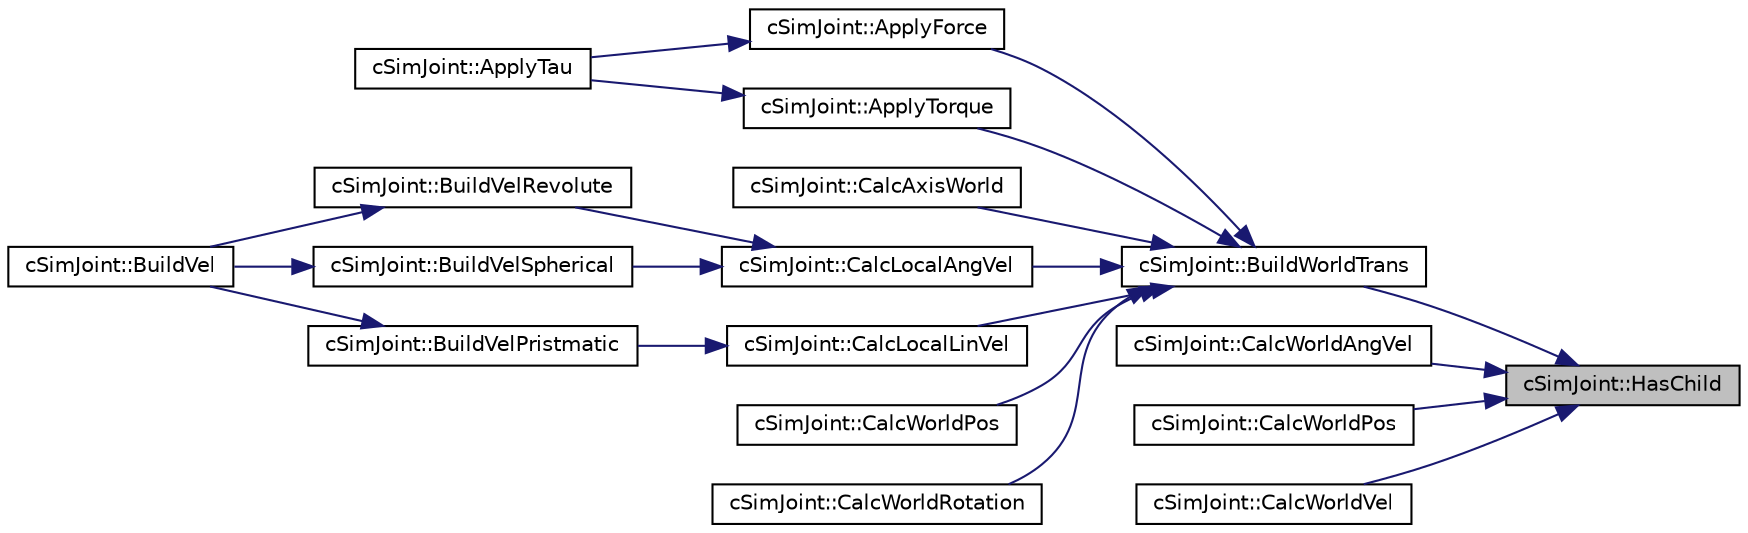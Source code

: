 digraph "cSimJoint::HasChild"
{
 // LATEX_PDF_SIZE
  edge [fontname="Helvetica",fontsize="10",labelfontname="Helvetica",labelfontsize="10"];
  node [fontname="Helvetica",fontsize="10",shape=record];
  rankdir="RL";
  Node1 [label="cSimJoint::HasChild",height=0.2,width=0.4,color="black", fillcolor="grey75", style="filled", fontcolor="black",tooltip=" "];
  Node1 -> Node2 [dir="back",color="midnightblue",fontsize="10",style="solid",fontname="Helvetica"];
  Node2 [label="cSimJoint::BuildWorldTrans",height=0.2,width=0.4,color="black", fillcolor="white", style="filled",URL="$classc_sim_joint.html#af84d3879a4bcbd31fadabdd822067f73",tooltip=" "];
  Node2 -> Node3 [dir="back",color="midnightblue",fontsize="10",style="solid",fontname="Helvetica"];
  Node3 [label="cSimJoint::ApplyForce",height=0.2,width=0.4,color="black", fillcolor="white", style="filled",URL="$classc_sim_joint.html#a98999f1d79a883736b56ffeb797b307a",tooltip=" "];
  Node3 -> Node4 [dir="back",color="midnightblue",fontsize="10",style="solid",fontname="Helvetica"];
  Node4 [label="cSimJoint::ApplyTau",height=0.2,width=0.4,color="black", fillcolor="white", style="filled",URL="$classc_sim_joint.html#a83b7a43aba439ff5f2c90696b86ae663",tooltip=" "];
  Node2 -> Node5 [dir="back",color="midnightblue",fontsize="10",style="solid",fontname="Helvetica"];
  Node5 [label="cSimJoint::ApplyTorque",height=0.2,width=0.4,color="black", fillcolor="white", style="filled",URL="$classc_sim_joint.html#a69ccf3f056791f85e7c76436c2e7af35",tooltip=" "];
  Node5 -> Node4 [dir="back",color="midnightblue",fontsize="10",style="solid",fontname="Helvetica"];
  Node2 -> Node6 [dir="back",color="midnightblue",fontsize="10",style="solid",fontname="Helvetica"];
  Node6 [label="cSimJoint::CalcAxisWorld",height=0.2,width=0.4,color="black", fillcolor="white", style="filled",URL="$classc_sim_joint.html#ac93926144507f9fc0af9ab9146add918",tooltip=" "];
  Node2 -> Node7 [dir="back",color="midnightblue",fontsize="10",style="solid",fontname="Helvetica"];
  Node7 [label="cSimJoint::CalcLocalAngVel",height=0.2,width=0.4,color="black", fillcolor="white", style="filled",URL="$classc_sim_joint.html#a4b39db4c5db48f3348cc17c7896fef7b",tooltip=" "];
  Node7 -> Node8 [dir="back",color="midnightblue",fontsize="10",style="solid",fontname="Helvetica"];
  Node8 [label="cSimJoint::BuildVelRevolute",height=0.2,width=0.4,color="black", fillcolor="white", style="filled",URL="$classc_sim_joint.html#ab9eb5bbbe97fe5e2fcfbc16681221686",tooltip=" "];
  Node8 -> Node9 [dir="back",color="midnightblue",fontsize="10",style="solid",fontname="Helvetica"];
  Node9 [label="cSimJoint::BuildVel",height=0.2,width=0.4,color="black", fillcolor="white", style="filled",URL="$classc_sim_joint.html#a294f4ac71659063c169deed6d4e17252",tooltip=" "];
  Node7 -> Node10 [dir="back",color="midnightblue",fontsize="10",style="solid",fontname="Helvetica"];
  Node10 [label="cSimJoint::BuildVelSpherical",height=0.2,width=0.4,color="black", fillcolor="white", style="filled",URL="$classc_sim_joint.html#a2c988346971d61dddb827171c30605d7",tooltip=" "];
  Node10 -> Node9 [dir="back",color="midnightblue",fontsize="10",style="solid",fontname="Helvetica"];
  Node2 -> Node11 [dir="back",color="midnightblue",fontsize="10",style="solid",fontname="Helvetica"];
  Node11 [label="cSimJoint::CalcLocalLinVel",height=0.2,width=0.4,color="black", fillcolor="white", style="filled",URL="$classc_sim_joint.html#a96bfa8b54cf0298a9e1b0da075929229",tooltip=" "];
  Node11 -> Node12 [dir="back",color="midnightblue",fontsize="10",style="solid",fontname="Helvetica"];
  Node12 [label="cSimJoint::BuildVelPristmatic",height=0.2,width=0.4,color="black", fillcolor="white", style="filled",URL="$classc_sim_joint.html#a85432651847f32c5962e2d23ce85c7f9",tooltip=" "];
  Node12 -> Node9 [dir="back",color="midnightblue",fontsize="10",style="solid",fontname="Helvetica"];
  Node2 -> Node13 [dir="back",color="midnightblue",fontsize="10",style="solid",fontname="Helvetica"];
  Node13 [label="cSimJoint::CalcWorldPos",height=0.2,width=0.4,color="black", fillcolor="white", style="filled",URL="$classc_sim_joint.html#ae206f8d2c6246507192a7d561078b120",tooltip=" "];
  Node2 -> Node14 [dir="back",color="midnightblue",fontsize="10",style="solid",fontname="Helvetica"];
  Node14 [label="cSimJoint::CalcWorldRotation",height=0.2,width=0.4,color="black", fillcolor="white", style="filled",URL="$classc_sim_joint.html#adc3e64326d8fb19f434c9d104e51095b",tooltip=" "];
  Node1 -> Node15 [dir="back",color="midnightblue",fontsize="10",style="solid",fontname="Helvetica"];
  Node15 [label="cSimJoint::CalcWorldAngVel",height=0.2,width=0.4,color="black", fillcolor="white", style="filled",URL="$classc_sim_joint.html#a7cee1bf38150d7582898b28d3ab8e04c",tooltip=" "];
  Node1 -> Node16 [dir="back",color="midnightblue",fontsize="10",style="solid",fontname="Helvetica"];
  Node16 [label="cSimJoint::CalcWorldPos",height=0.2,width=0.4,color="black", fillcolor="white", style="filled",URL="$classc_sim_joint.html#aaba80899156fdc9c081233e3b6210039",tooltip=" "];
  Node1 -> Node17 [dir="back",color="midnightblue",fontsize="10",style="solid",fontname="Helvetica"];
  Node17 [label="cSimJoint::CalcWorldVel",height=0.2,width=0.4,color="black", fillcolor="white", style="filled",URL="$classc_sim_joint.html#a0efd463b21a43f07181e8537b9a93264",tooltip=" "];
}
